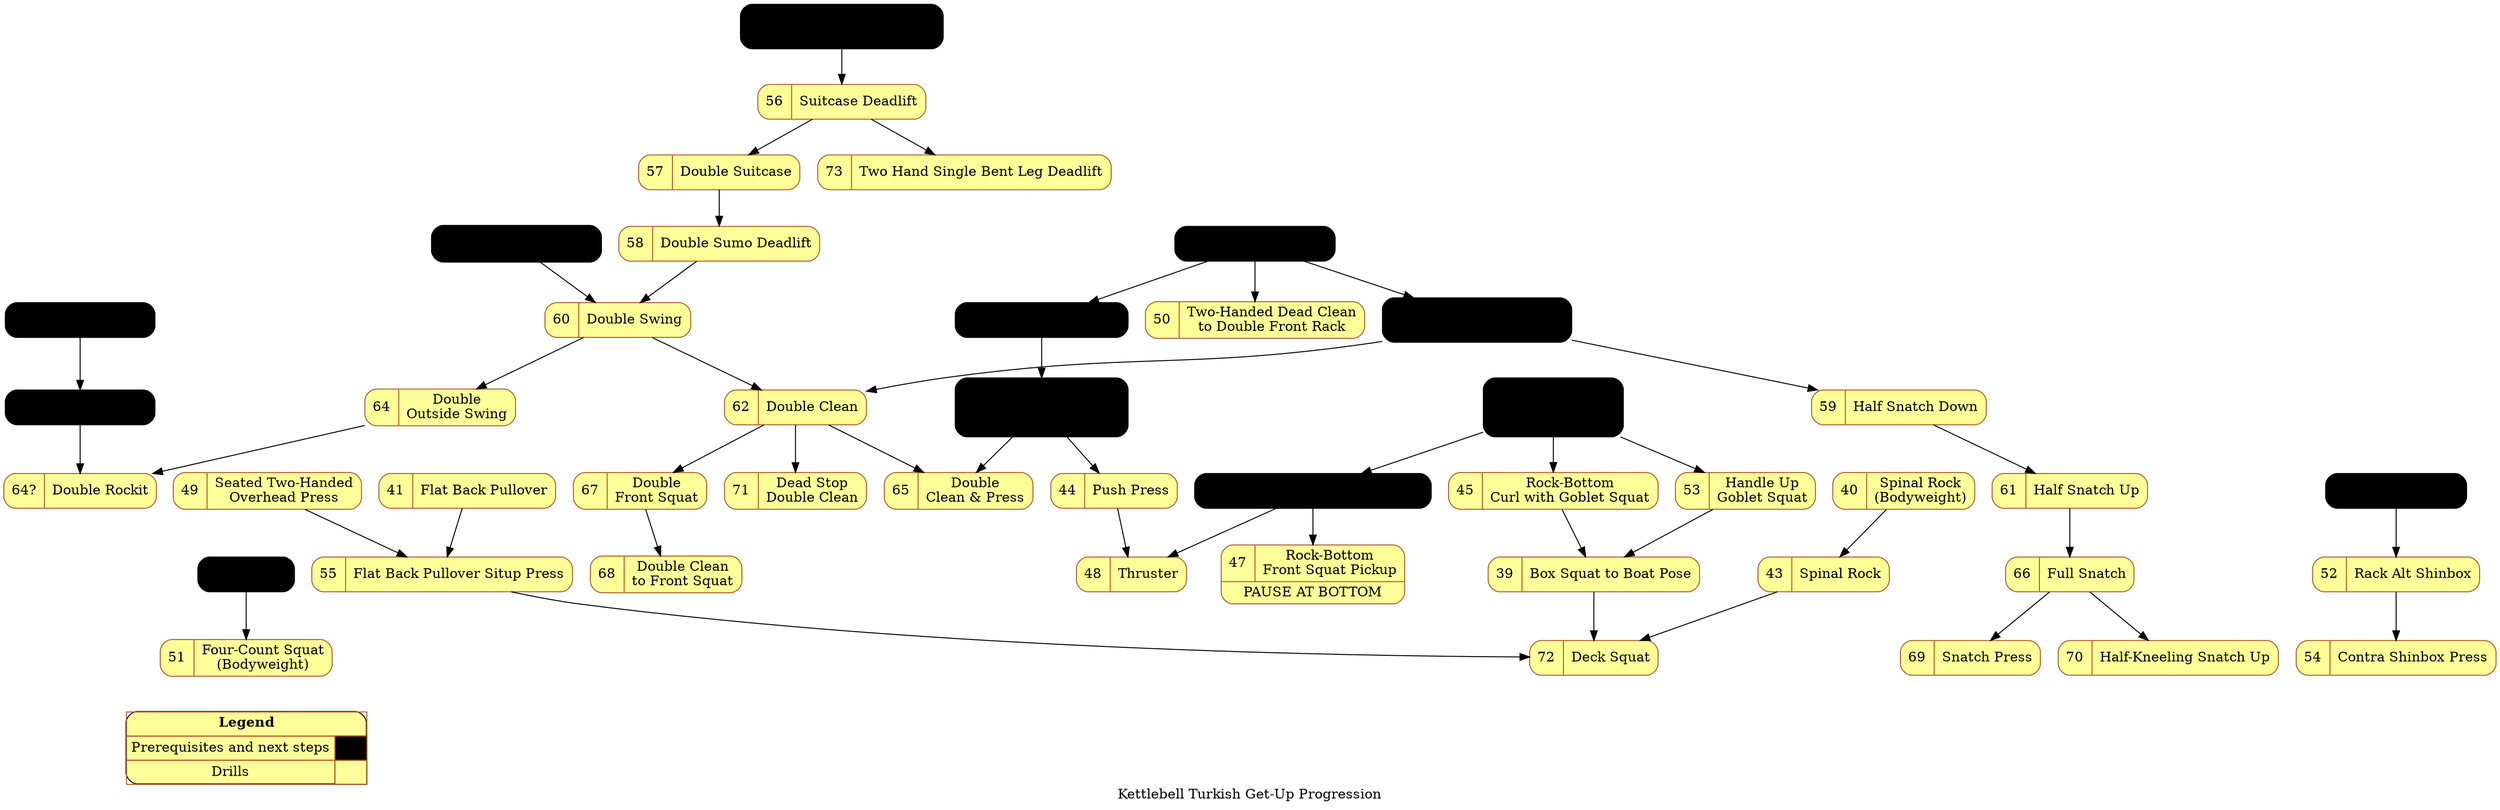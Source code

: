 digraph kb_progression {
  // Kettlebell Turkish Get-Up Progression Diagram © 2023
  // by dznz using knowledge from Mark Wildman is licensed
  // under CC BY-NC-SA 4.0 
  // http://creativecommons.org/licenses/by-nc-sa/4.0/
  label="Kettlebell Turkish Get-Up Progression"
  node [colorscheme="paired12"]
  node [shape=record]
  node [style="rounded,filled"]
  node [color=12, fillcolor=11]

  subgraph pre {
    node [color=lightslategrey, fillcolor=ghostwhite]
    ext_bw_squat       [label="{{BW|Squat}}"]
    ext_hc_dblswing    [label="{{HC|Double Swing}}"]
    ext_hc_dblrockit   [label="{{HC|Double Rockit}}"]
    ext_bw_altshinbox  [label="{{BW|Alt Shin Box}}"]
    mov_deadlift       [label="{{KB-01|Two Hand Deadlift}|HIP HINGE}"               URL="https://www.youtube.com/watch?v=x0XkmM34BPI&list=PLk4oYPJ7TXKhX8YqA2AVrfgs_pEF6p7KA&index=1"];
    mov_h2h            [label="{{KB-10|Hand to Hand\nTransition}}"                  URL="https://www.youtube.com/watch?v=0Uk0Rdm3QFs&list=PLk4oYPJ7TXKhX8YqA2AVrfgs_pEF6p7KA&index=10"]
    mov_clean          [label="KB-12|Swing Clean"                                   URL="https://www.youtube.com/watch?v=_nIsSXWs5iU&list=PLk4oYPJ7TXKhX8YqA2AVrfgs_pEF6p7KA&index=12"]
    mov_startstopclean [label="{{KB-16|Start Stop Clean}|START & END CLEAN}"        URL="https://www.youtube.com/watch?v=XbK3jxI0WNQ&list=PLk4oYPJ7TXKhX8YqA2AVrfgs_pEF6p7KA&index=16"]
    mov_cap            [label="KB-17|Clean & Press"                                 URL="https://www.youtube.com/watch?v=SSxB3m5qRas&list=PLk4oYPJ7TXKhX8YqA2AVrfgs_pEF6p7KA&index=17"]
    mov_startstopcap   [label="{{KB-19|Start Stop\nClean & Press}|START & END C&P}" URL="https://www.youtube.com/watch?v=dSj3kqbuois&list=PLk4oYPJ7TXKhX8YqA2AVrfgs_pEF6p7KA&index=19"]
    mov_gobsquathalo   [label="{{22|Goblet Squat\nwith Halo}|FULL DEPTH}"           URL="https://www.youtube.com/watch?v=cnZ8Mx8NQPE&list=PLk4oYPJ7TXKhX8YqA2AVrfgs_pEF6p7KA&index=22"]
    mov_racksquat      [label="{{KB-23|Single-Bell Front Squat}}"                   URL="https://www.youtube.com/watch?v=KTDVl0Lkdc4&list=PLk4oYPJ7TXKhX8YqA2AVrfgs_pEF6p7KA&index=23"]
  }

  mov_boxsquat2boat      [label="{{39|Box Squat to Boat Pose}}"              URL="https://www.youtube.com/watch?v=KTDVl0Lkdc4&list=PLk4oYPJ7TXKhX8YqA2AVrfgs_pEF6p7KA&index=41"]
  mov_bwspinalrock       [label="{{40|Spinal Rock\n(Bodyweight)}}"           URL="https://www.youtube.com/watch?v=KTDVl0Lkdc4&list=PLk4oYPJ7TXKhX8YqA2AVrfgs_pEF6p7KA&index=42"]
  mov_flatbackpullover   [label="{{41|Flat Back Pullover}}"                  URL="https://www.youtube.com/watch?v=KTDVl0Lkdc4&list=PLk4oYPJ7TXKhX8YqA2AVrfgs_pEF6p7KA&index=43"]
  // 42 in TGU diagram
  mov_spinalrock         [label="{{43|Spinal Rock}}"                         URL="https://www.youtube.com/watch?v=KTDVl0Lkdc4&list=PLk4oYPJ7TXKhX8YqA2AVrfgs_pEF6p7KA&index=48"]
  mov_pushpress          [label="{{44|Push Press}}"                          URL="https://www.youtube.com/watch?v=KTDVl0Lkdc4&list=PLk4oYPJ7TXKhX8YqA2AVrfgs_pEF6p7KA&index=49"]
  mov_gobsquatcurl       [label="{{45|Rock-Bottom\nCurl with Goblet Squat}}" URL="https://www.youtube.com/watch?v=KTDVl0Lkdc4&list=PLk4oYPJ7TXKhX8YqA2AVrfgs_pEF6p7KA&index=50"]
  // Missing 46
  mov_racksquatpickup    [label="{{47|Rock-Bottom\nFront Squat Pickup}|PAUSE AT BOTTOM}" URL="https://www.youtube.com/watch?v=KTDVl0Lkdc4&list=PLk4oYPJ7TXKhX8YqA2AVrfgs_pEF6p7KA&index=52"]
  mov_thruster           [label="{{48|Thruster}}"                                        URL="https://www.youtube.com/watch?v=KTDVl0Lkdc4&list=PLk4oYPJ7TXKhX8YqA2AVrfgs_pEF6p7KA&index=48"]
  mov_seatedpress        [label="{{49|Seated Two-Handed\nOverhead Press}}"               URL="https://www.youtube.com/watch?v=KTDVl0Lkdc4&list=PLk4oYPJ7TXKhX8YqA2AVrfgs_pEF6p7KA&index=54"]
  mov_2hdeadclean2rack   [label="{{50|Two-Handed Dead Clean\nto Double Front Rack}}"     URL="https://www.youtube.com/watch?v=acqKxfMGAbk&list=PLk4oYPJ7TXKhX8YqA2AVrfgs_pEF6p7KA&index=55"]
  mov_fourcountsquat     [label="{{51|Four-Count Squat\n(Bodyweight)}}"                  URL="https://www.youtube.com/watch?v=1rkGfL1EdWI"]
  mov_rackaltshinbox     [label="{{52|Rack Alt Shinbox}}"                                URL="https://www.youtube.com/watch?v=AoEYX36Q2Zg"]
  mov_hornygobsquat      [label="{{53|Handle Up\nGoblet Squat}}"                         URL="https://www.youtube.com/watch?v=i2AtDi4yZSA"]
  mov_shinboxpress       [label="{{54|Contra Shinbox Press}}"                            URL="https://www.youtube.com/watch?v=FEbi2lKVEHU"]
  mov_backpullsituppress [label="{{55|Flat Back Pullover Situp Press}}"                  URL="https://www.youtube.com/watch?v=KTDVl0Lkdc4&list=PLk4oYPJ7TXKhX8YqA2AVrfgs_pEF6p7KA&index=57"]
  mov_suitcasedl         [label="{{56|Suitcase Deadlift}}"                               URL="https://www.youtube.com/watch?v=d6i6MwVOmk0&list=PLk4oYPJ7TXKhX8YqA2AVrfgs_pEF6p7KA&index=58"];
  mov_dblsuitcase        [label="{{57|Double Suitcase}}"                                 URL="https://www.youtube.com/watch?v=4PSOSrDcGfc&list=PLk4oYPJ7TXKhX8YqA2AVrfgs_pEF6p7KA&index=59"];
  mov_dblsumodl          [label="{{58|Double Sumo Deadlift}}"                            URL="https://www.youtube.com/watch?v=gdutIla6nMw"];
  mov_halfsnatchdown     [label="{{59|Half Snatch Down}}"                                URL="https://www.youtube.com/watch?v=u2NbMtX_Rb0&list=PLk4oYPJ7TXKhX8YqA2AVrfgs_pEF6p7KA&index=60"];
  mov_dblswing           [label="{{60|Double Swing}}"                                    URL="https://www.youtube.com/watch?v=P5IFTJySA_s&list=PLk4oYPJ7TXKhX8YqA2AVrfgs_pEF6p7KA&index=61"];
  mov_halfsnatchup       [label="{{61|Half Snatch Up}}"                                  URL="https://www.youtube.com/watch?v=3HEmUyLYjjc"];
  mov_dblclean           [label="{{62|Double Clean}}"                                    URL="https://www.youtube.com/watch?v=Qe9ejhAtdGY&list=PLk4oYPJ7TXKhX8YqA2AVrfgs_pEF6p7KA&index=62"];
  //63?
  mov_dbloutswing        [label="{{64|Double\nOutside Swing}}"             URL="https://www.youtube.com/watch?v=yr_fRgGevsE"];
  mov_dblrockit          [label="{{64?|Double Rockit}}"                    URL="https://www.youtube.com/watch?v=zXB6hFrrBkA&list=PLk4oYPJ7TXKhX8YqA2AVrfgs_pEF6p7KA&index=63"];
  mov_dblcap             [label="{{65|Double\nClean & Press}}"             URL="https://www.youtube.com/watch?v=RizGV8ef--s"];
  mov_snatch             [label="{{66|Full Snatch}}"                       URL="https://www.youtube.com/watch?v=f-zkPiAlpQw&list=PLk4oYPJ7TXKhX8YqA2AVrfgs_pEF6p7KA&index=65"];
  mov_dblsquat           [label="{{67|Double\nFront Squat}}"               URL="https://www.youtube.com/watch?v=dX5yXJa5Dm0&list=PLk4oYPJ7TXKhX8YqA2AVrfgs_pEF6p7KA&index=66"];
  mov_dblclean2squat     [label="{{68|Double Clean\nto Front Squat}}"      URL="https://www.youtube.com/watch?v=R3s6Wb_ApHM"];
  mov_snatchpress        [label="{{69|Snatch Press}}"                      URL="https://www.youtube.com/watch?v=IzFPa_Q1yHM&list=PLk4oYPJ7TXKhX8YqA2AVrfgs_pEF6p7KA&index=67"];
  mov_kneelsnatchup      [label="{{70|Half-Kneeling Snatch Up}}"           URL="https://www.youtube.com/watch?v=1_UrK5SopL4"];
  mov_deaddblclean       [label="{{71|Dead Stop\nDouble Clean}}"           URL="https://www.youtube.com/watch?v=22bKQqMqAQY"];
  mov_deck               [label="{{72|Deck Squat}}"                        URL="https://www.youtube.com/watch?v=vUJ3sZVwZ4Y"];
  mov_2hsbldl            [label="{{73|Two Hand Single Bent Leg Deadlift}}" URL="https://www.youtube.com/watch?v=-RD1qqe7P8M"];

  // Precursor dependencies
  ext_bw_squat -> mov_fourcountsquat
  ext_bw_altshinbox -> mov_rackaltshinbox;
  ext_hc_dblswing -> ext_hc_dblrockit;
  ext_hc_dblrockit -> mov_dblrockit;
  mov_h2h -> mov_dblswing;
  mov_gobsquathalo -> mov_racksquat;
  mov_clean -> mov_startstopclean;
  mov_clean -> mov_2hdeadclean2rack;
  mov_clean -> mov_cap;
  mov_cap -> mov_startstopcap;
  mov_startstopcap -> mov_pushpress;
  mov_gobsquatcurl -> mov_boxsquat2boat;
  mov_hornygobsquat -> mov_boxsquat2boat;
  mov_gobsquathalo -> mov_gobsquatcurl;
  mov_gobsquathalo -> mov_hornygobsquat;
  mov_racksquat -> mov_racksquatpickup;
  mov_racksquat -> mov_thruster;
  mov_startstopclean -> mov_dblclean;
  mov_startstopclean -> mov_halfsnatchdown;
  mov_startstopcap -> mov_dblcap;
  mov_deadlift -> mov_suitcasedl;


  // Ungrouped drills
  mov_pushpress -> mov_thruster;
  mov_backpullsituppress -> mov_deck;
  mov_suitcasedl -> mov_dblsuitcase;
  mov_suitcasedl -> mov_2hsbldl;

  subgraph custer_double {
    label="Doubles"
    mov_dbloutswing -> mov_dblrockit
    mov_dblsuitcase -> mov_dblsumodl;
    mov_dblswing -> mov_dblclean;
    mov_dblclean -> mov_dblcap;
    mov_dblclean -> mov_dblsquat;
    mov_dblsquat -> mov_dblclean2squat;
    mov_dblclean -> mov_deaddblclean;
    mov_dblsumodl -> mov_dblswing;
    mov_dblswing -> mov_dbloutswing;
  }

  subgraph custer_snatch {
    label="Snatch"
    mov_halfsnatchdown -> mov_halfsnatchup -> mov_snatch;
    mov_snatch -> mov_snatchpress;
    mov_snatch -> mov_kneelsnatchup;
  }

  subgraph custer_squat {
    label="Squats & Getup"

    // Getups
    mov_rackaltshinbox -> mov_shinboxpress
    mov_flatbackpullover -> mov_backpullsituppress;
    mov_seatedpress -> mov_backpullsituppress;

    // Squats
    mov_boxsquat2boat -> mov_deck;
    mov_bwspinalrock -> mov_spinalrock;
    mov_spinalrock -> mov_deck;
    mov_gobsquatcurl
    mov_racksquatpickup
    mov_fourcountsquat
    mov_hornygobsquat
  }

  { rank = sink;
    Legend [shape=none, margin=0, label=<
    <TABLE BORDER="0" CELLBORDER="1" CELLSPACING="0" CELLPADDING="4">
     <TR>
      <TD COLSPAN="2"><B>Legend</B></TD>
     </TR>
     <TR>
      <TD>Prerequisites and next steps</TD>
      <TD BGCOLOR="ghostwhite">&nbsp;&nbsp;&nbsp;&nbsp;&nbsp;</TD>
     </TR>
     <TR>
      <TD>Drills</TD>
      <TD BGCOLOR="11"></TD>
     </TR>
    </TABLE>
   >];
  }
}
